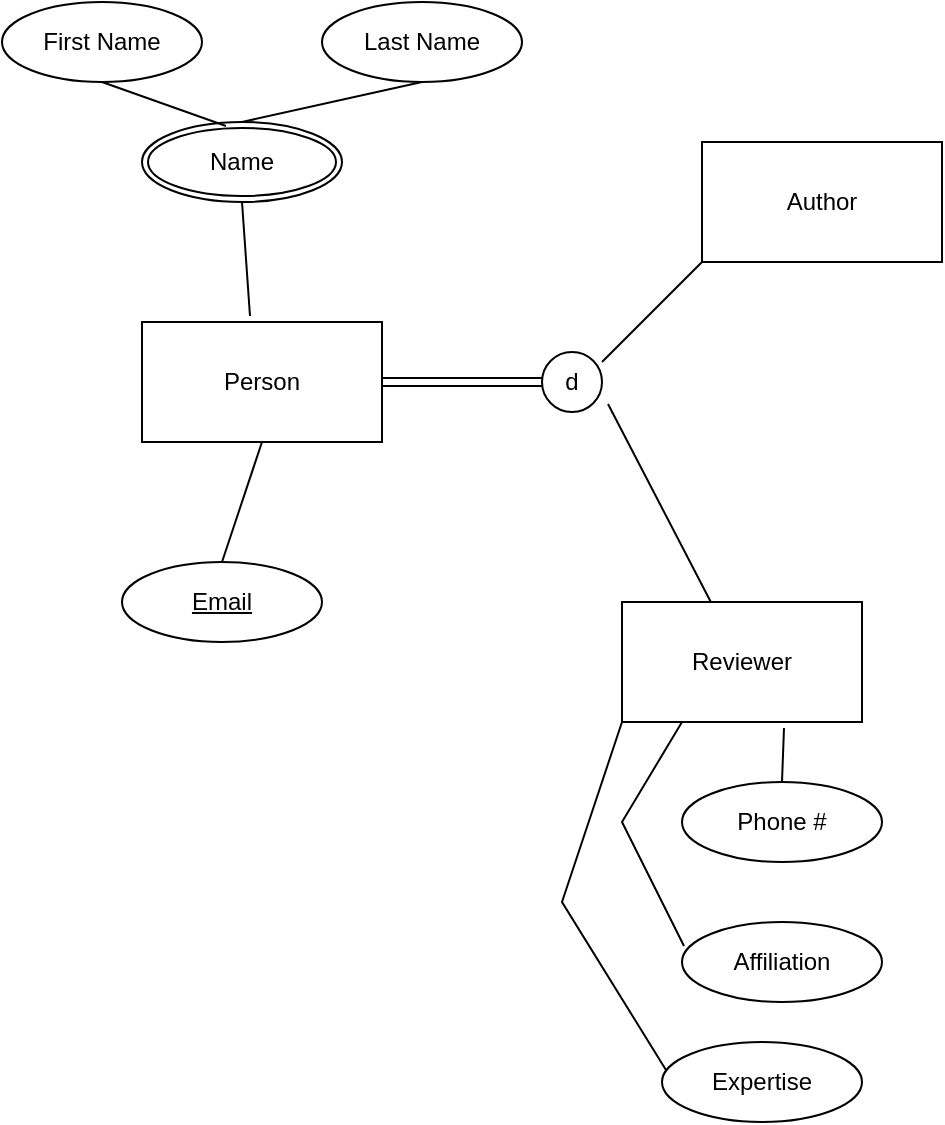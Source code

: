 <mxfile version="20.3.6" type="github">
  <diagram id="R2lEEEUBdFMjLlhIrx00" name="Page-1">
    <mxGraphModel dx="946" dy="622" grid="1" gridSize="10" guides="1" tooltips="1" connect="1" arrows="1" fold="1" page="1" pageScale="1" pageWidth="850" pageHeight="1100" math="0" shadow="0" extFonts="Permanent Marker^https://fonts.googleapis.com/css?family=Permanent+Marker">
      <root>
        <mxCell id="0" />
        <mxCell id="1" parent="0" />
        <mxCell id="c6DFiSQj6Syex3rqCaeC-1" value="Person" style="rounded=0;whiteSpace=wrap;html=1;" vertex="1" parent="1">
          <mxGeometry x="80" y="160" width="120" height="60" as="geometry" />
        </mxCell>
        <mxCell id="c6DFiSQj6Syex3rqCaeC-4" value="d" style="ellipse;whiteSpace=wrap;html=1;aspect=fixed;" vertex="1" parent="1">
          <mxGeometry x="280" y="175" width="30" height="30" as="geometry" />
        </mxCell>
        <mxCell id="c6DFiSQj6Syex3rqCaeC-5" value="" style="endArrow=none;html=1;rounded=0;exitX=1.1;exitY=0.867;exitDx=0;exitDy=0;exitPerimeter=0;" edge="1" parent="1" source="c6DFiSQj6Syex3rqCaeC-4" target="c6DFiSQj6Syex3rqCaeC-9">
          <mxGeometry width="50" height="50" relative="1" as="geometry">
            <mxPoint x="320" y="225" as="sourcePoint" />
            <mxPoint x="360" y="250" as="targetPoint" />
          </mxGeometry>
        </mxCell>
        <mxCell id="c6DFiSQj6Syex3rqCaeC-6" value="" style="endArrow=none;html=1;rounded=0;" edge="1" parent="1">
          <mxGeometry width="50" height="50" relative="1" as="geometry">
            <mxPoint x="310" y="180" as="sourcePoint" />
            <mxPoint x="360" y="130" as="targetPoint" />
          </mxGeometry>
        </mxCell>
        <mxCell id="c6DFiSQj6Syex3rqCaeC-9" value="Reviewer" style="rounded=0;whiteSpace=wrap;html=1;" vertex="1" parent="1">
          <mxGeometry x="320" y="300" width="120" height="60" as="geometry" />
        </mxCell>
        <mxCell id="c6DFiSQj6Syex3rqCaeC-10" value="Author" style="rounded=0;whiteSpace=wrap;html=1;" vertex="1" parent="1">
          <mxGeometry x="360" y="70" width="120" height="60" as="geometry" />
        </mxCell>
        <mxCell id="c6DFiSQj6Syex3rqCaeC-14" value="Name" style="ellipse;shape=doubleEllipse;margin=3;whiteSpace=wrap;html=1;align=center;" vertex="1" parent="1">
          <mxGeometry x="80" y="60" width="100" height="40" as="geometry" />
        </mxCell>
        <mxCell id="c6DFiSQj6Syex3rqCaeC-15" value="First&lt;span style=&quot;white-space: pre;&quot;&gt;&amp;nbsp;Name&lt;/span&gt;" style="ellipse;whiteSpace=wrap;html=1;align=center;" vertex="1" parent="1">
          <mxGeometry x="10" width="100" height="40" as="geometry" />
        </mxCell>
        <mxCell id="c6DFiSQj6Syex3rqCaeC-16" value="Last Name" style="ellipse;whiteSpace=wrap;html=1;align=center;" vertex="1" parent="1">
          <mxGeometry x="170" width="100" height="40" as="geometry" />
        </mxCell>
        <mxCell id="c6DFiSQj6Syex3rqCaeC-19" value="" style="endArrow=none;html=1;rounded=0;entryX=0.5;entryY=1;entryDx=0;entryDy=0;exitX=0.45;exitY=-0.05;exitDx=0;exitDy=0;exitPerimeter=0;" edge="1" parent="1" source="c6DFiSQj6Syex3rqCaeC-1" target="c6DFiSQj6Syex3rqCaeC-14">
          <mxGeometry relative="1" as="geometry">
            <mxPoint x="100" y="130" as="sourcePoint" />
            <mxPoint x="260" y="130" as="targetPoint" />
          </mxGeometry>
        </mxCell>
        <mxCell id="c6DFiSQj6Syex3rqCaeC-20" value="" style="endArrow=none;html=1;rounded=0;entryX=0.5;entryY=1;entryDx=0;entryDy=0;exitX=0.5;exitY=0;exitDx=0;exitDy=0;" edge="1" parent="1" source="c6DFiSQj6Syex3rqCaeC-14" target="c6DFiSQj6Syex3rqCaeC-16">
          <mxGeometry relative="1" as="geometry">
            <mxPoint x="340" y="280" as="sourcePoint" />
            <mxPoint x="500" y="280" as="targetPoint" />
          </mxGeometry>
        </mxCell>
        <mxCell id="c6DFiSQj6Syex3rqCaeC-21" value="" style="endArrow=none;html=1;rounded=0;entryX=0.5;entryY=1;entryDx=0;entryDy=0;exitX=0.42;exitY=0.05;exitDx=0;exitDy=0;exitPerimeter=0;" edge="1" parent="1" source="c6DFiSQj6Syex3rqCaeC-14" target="c6DFiSQj6Syex3rqCaeC-15">
          <mxGeometry relative="1" as="geometry">
            <mxPoint x="340" y="280" as="sourcePoint" />
            <mxPoint x="500" y="280" as="targetPoint" />
          </mxGeometry>
        </mxCell>
        <mxCell id="c6DFiSQj6Syex3rqCaeC-23" value="Email" style="ellipse;whiteSpace=wrap;html=1;align=center;fontStyle=4;" vertex="1" parent="1">
          <mxGeometry x="70" y="280" width="100" height="40" as="geometry" />
        </mxCell>
        <mxCell id="c6DFiSQj6Syex3rqCaeC-24" value="" style="endArrow=none;html=1;rounded=0;exitX=0.5;exitY=1;exitDx=0;exitDy=0;entryX=0.5;entryY=0;entryDx=0;entryDy=0;" edge="1" parent="1" source="c6DFiSQj6Syex3rqCaeC-1" target="c6DFiSQj6Syex3rqCaeC-23">
          <mxGeometry relative="1" as="geometry">
            <mxPoint x="340" y="280" as="sourcePoint" />
            <mxPoint x="500" y="280" as="targetPoint" />
          </mxGeometry>
        </mxCell>
        <mxCell id="c6DFiSQj6Syex3rqCaeC-27" value="" style="shape=link;html=1;rounded=0;" edge="1" parent="1">
          <mxGeometry relative="1" as="geometry">
            <mxPoint x="200" y="190" as="sourcePoint" />
            <mxPoint x="280" y="190" as="targetPoint" />
          </mxGeometry>
        </mxCell>
        <mxCell id="c6DFiSQj6Syex3rqCaeC-30" value="Phone #" style="ellipse;whiteSpace=wrap;html=1;align=center;" vertex="1" parent="1">
          <mxGeometry x="350" y="390" width="100" height="40" as="geometry" />
        </mxCell>
        <mxCell id="c6DFiSQj6Syex3rqCaeC-31" value="Affiliation" style="ellipse;whiteSpace=wrap;html=1;align=center;" vertex="1" parent="1">
          <mxGeometry x="350" y="460" width="100" height="40" as="geometry" />
        </mxCell>
        <mxCell id="c6DFiSQj6Syex3rqCaeC-32" value="Expertise" style="ellipse;whiteSpace=wrap;html=1;" vertex="1" parent="1">
          <mxGeometry x="340" y="520" width="100" height="40" as="geometry" />
        </mxCell>
        <mxCell id="c6DFiSQj6Syex3rqCaeC-34" value="" style="endArrow=none;html=1;rounded=0;entryX=0.675;entryY=1.05;entryDx=0;entryDy=0;entryPerimeter=0;exitX=0.5;exitY=0;exitDx=0;exitDy=0;" edge="1" parent="1" source="c6DFiSQj6Syex3rqCaeC-30" target="c6DFiSQj6Syex3rqCaeC-9">
          <mxGeometry relative="1" as="geometry">
            <mxPoint x="340" y="410" as="sourcePoint" />
            <mxPoint x="500" y="410" as="targetPoint" />
          </mxGeometry>
        </mxCell>
        <mxCell id="c6DFiSQj6Syex3rqCaeC-36" value="" style="endArrow=none;html=1;rounded=0;exitX=0.25;exitY=1;exitDx=0;exitDy=0;entryX=0.01;entryY=0.3;entryDx=0;entryDy=0;entryPerimeter=0;" edge="1" parent="1" source="c6DFiSQj6Syex3rqCaeC-9" target="c6DFiSQj6Syex3rqCaeC-31">
          <mxGeometry relative="1" as="geometry">
            <mxPoint x="340" y="410" as="sourcePoint" />
            <mxPoint x="300" y="430" as="targetPoint" />
            <Array as="points">
              <mxPoint x="320" y="410" />
            </Array>
          </mxGeometry>
        </mxCell>
        <mxCell id="c6DFiSQj6Syex3rqCaeC-37" value="" style="endArrow=none;html=1;rounded=0;exitX=0;exitY=1;exitDx=0;exitDy=0;entryX=0.02;entryY=0.35;entryDx=0;entryDy=0;entryPerimeter=0;" edge="1" parent="1" source="c6DFiSQj6Syex3rqCaeC-9" target="c6DFiSQj6Syex3rqCaeC-32">
          <mxGeometry relative="1" as="geometry">
            <mxPoint x="340" y="410" as="sourcePoint" />
            <mxPoint x="500" y="410" as="targetPoint" />
            <Array as="points">
              <mxPoint x="290" y="450" />
            </Array>
          </mxGeometry>
        </mxCell>
      </root>
    </mxGraphModel>
  </diagram>
</mxfile>
